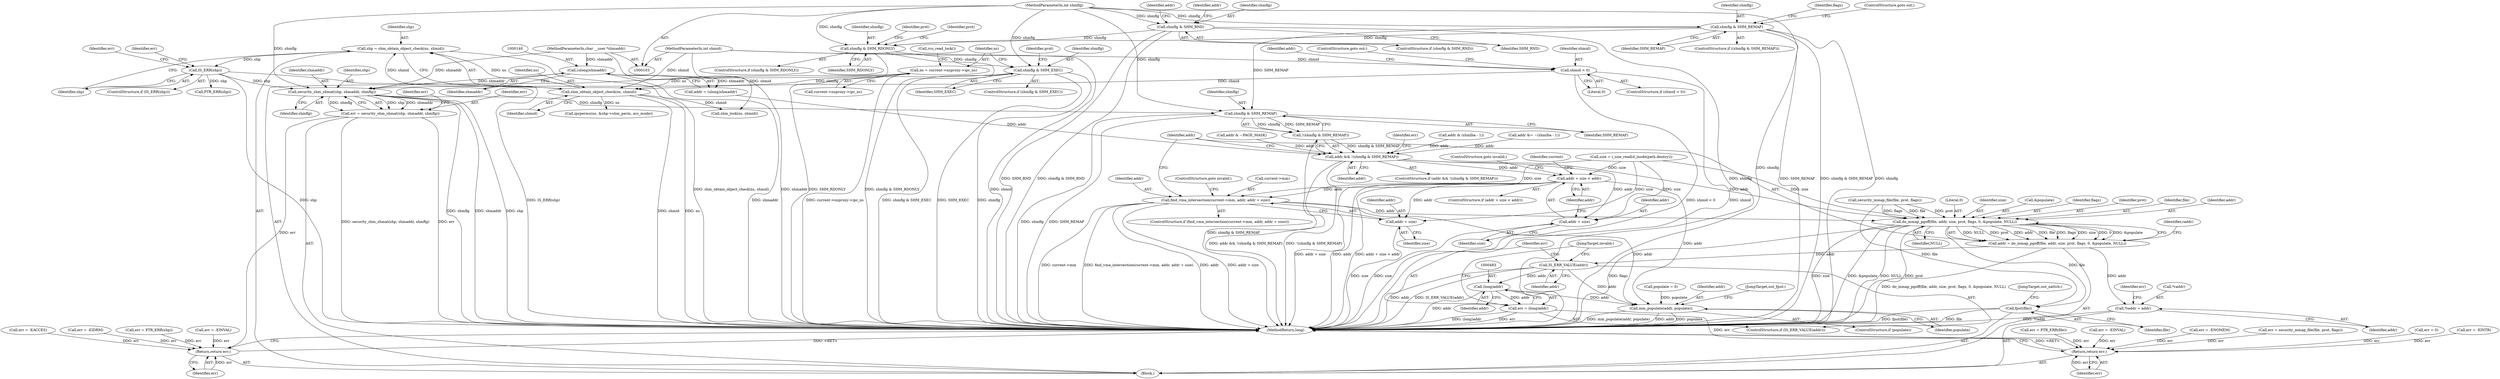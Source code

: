 digraph "0_linux_e1d35d4dc7f089e6c9c080d556feedf9c706f0c7@pointer" {
"1000260" [label="(Call,security_shm_shmat(shp, shmaddr, shmflg))"];
"1000237" [label="(Call,IS_ERR(shp))"];
"1000231" [label="(Call,shp = shm_obtain_object_check(ns, shmid))"];
"1000233" [label="(Call,shm_obtain_object_check(ns, shmid))"];
"1000223" [label="(Call,ns = current->nsproxy->ipc_ns)"];
"1000131" [label="(Call,shmid < 0)"];
"1000104" [label="(MethodParameterIn,int shmid)"];
"1000139" [label="(Call,(ulong)shmaddr)"];
"1000105" [label="(MethodParameterIn,char __user *shmaddr)"];
"1000213" [label="(Call,shmflg & SHM_EXEC)"];
"1000182" [label="(Call,shmflg & SHM_RDONLY)"];
"1000151" [label="(Call,shmflg & SHM_RND)"];
"1000106" [label="(MethodParameterIn,int shmflg)"];
"1000174" [label="(Call,shmflg & SHM_REMAP)"];
"1000258" [label="(Call,err = security_shm_shmat(shp, shmaddr, shmflg))"];
"1000538" [label="(Return,return err;)"];
"1000433" [label="(Call,shmflg & SHM_REMAP)"];
"1000432" [label="(Call,!(shmflg & SHM_REMAP))"];
"1000430" [label="(Call,addr && !(shmflg & SHM_REMAP))"];
"1000442" [label="(Call,addr + size < addr)"];
"1000449" [label="(Call,find_vma_intersection(current->mm, addr, addr + size))"];
"1000460" [label="(Call,do_mmap_pgoff(file, addr, size, prot, flags, 0, &populate, NULL))"];
"1000458" [label="(Call,addr = do_mmap_pgoff(file, addr, size, prot, flags, 0, &populate, NULL))"];
"1000470" [label="(Call,*raddr = addr)"];
"1000478" [label="(Call,IS_ERR_VALUE(addr))"];
"1000482" [label="(Call,(long)addr)"];
"1000480" [label="(Call,err = (long)addr)"];
"1000533" [label="(Return,return err;)"];
"1000495" [label="(Call,mm_populate(addr, populate))"];
"1000499" [label="(Call,fput(file))"];
"1000454" [label="(Call,addr + size)"];
"1000443" [label="(Call,addr + size)"];
"1000471" [label="(Call,*raddr)"];
"1000438" [label="(Identifier,err)"];
"1000474" [label="(Call,err = 0)"];
"1000246" [label="(Identifier,err)"];
"1000232" [label="(Identifier,shp)"];
"1000465" [label="(Identifier,flags)"];
"1000475" [label="(Identifier,err)"];
"1000262" [label="(Identifier,shmaddr)"];
"1000480" [label="(Call,err = (long)addr)"];
"1000126" [label="(Call,err = -EINVAL)"];
"1000213" [label="(Call,shmflg & SHM_EXEC)"];
"1000131" [label="(Call,shmid < 0)"];
"1000215" [label="(Identifier,SHM_EXEC)"];
"1000464" [label="(Identifier,prot)"];
"1000498" [label="(JumpTarget,out_fput:)"];
"1000245" [label="(Call,err = -EACCES)"];
"1000470" [label="(Call,*raddr = addr)"];
"1000263" [label="(Identifier,shmflg)"];
"1000139" [label="(Call,(ulong)shmaddr)"];
"1000495" [label="(Call,mm_populate(addr, populate))"];
"1000534" [label="(Identifier,err)"];
"1000163" [label="(Identifier,addr)"];
"1000455" [label="(Identifier,addr)"];
"1000224" [label="(Identifier,ns)"];
"1000429" [label="(ControlStructure,if (addr && !(shmflg & SHM_REMAP)))"];
"1000458" [label="(Call,addr = do_mmap_pgoff(file, addr, size, prot, flags, 0, &populate, NULL))"];
"1000461" [label="(Identifier,file)"];
"1000501" [label="(JumpTarget,out_nattch:)"];
"1000446" [label="(Identifier,addr)"];
"1000462" [label="(Identifier,addr)"];
"1000454" [label="(Call,addr + size)"];
"1000141" [label="(Identifier,shmaddr)"];
"1000183" [label="(Identifier,shmflg)"];
"1000155" [label="(Identifier,addr)"];
"1000473" [label="(Identifier,addr)"];
"1000493" [label="(ControlStructure,if (populate))"];
"1000176" [label="(Identifier,SHM_REMAP)"];
"1000485" [label="(JumpTarget,invalid:)"];
"1000223" [label="(Call,ns = current->nsproxy->ipc_ns)"];
"1000424" [label="(Call,err = -EINTR)"];
"1000539" [label="(Identifier,err)"];
"1000460" [label="(Call,do_mmap_pgoff(file, addr, size, prot, flags, 0, &populate, NULL))"];
"1000225" [label="(Call,current->nsproxy->ipc_ns)"];
"1000138" [label="(Identifier,addr)"];
"1000484" [label="(Identifier,addr)"];
"1000235" [label="(Identifier,shmid)"];
"1000260" [label="(Call,security_shm_shmat(shp, shmaddr, shmflg))"];
"1000481" [label="(Identifier,err)"];
"1000482" [label="(Call,(long)addr)"];
"1000237" [label="(Call,IS_ERR(shp))"];
"1000499" [label="(Call,fput(file))"];
"1000153" [label="(Identifier,SHM_RND)"];
"1000150" [label="(ControlStructure,if (shmflg & SHM_RND))"];
"1000144" [label="(Call,addr & (shmlba - 1))"];
"1000447" [label="(ControlStructure,goto invalid;)"];
"1000179" [label="(Identifier,flags)"];
"1000230" [label="(Call,rcu_read_lock())"];
"1000177" [label="(ControlStructure,goto out;)"];
"1000469" [label="(Identifier,NULL)"];
"1000434" [label="(Identifier,shmflg)"];
"1000433" [label="(Call,shmflg & SHM_REMAP)"];
"1000453" [label="(Identifier,addr)"];
"1000435" [label="(Identifier,SHM_REMAP)"];
"1000181" [label="(ControlStructure,if (shmflg & SHM_RDONLY))"];
"1000432" [label="(Call,!(shmflg & SHM_REMAP))"];
"1000497" [label="(Identifier,populate)"];
"1000154" [label="(Call,addr &= ~(shmlba - 1))"];
"1000236" [label="(ControlStructure,if (IS_ERR(shp)))"];
"1000109" [label="(Block,)"];
"1000443" [label="(Call,addr + size)"];
"1000510" [label="(Call,shm_lock(ns, shmid))"];
"1000408" [label="(Call,security_mmap_file(file, prot, flags))"];
"1000174" [label="(Call,shmflg & SHM_REMAP)"];
"1000451" [label="(Identifier,current)"];
"1000218" [label="(Identifier,prot)"];
"1000540" [label="(MethodReturn,long)"];
"1000173" [label="(ControlStructure,if ((shmflg & SHM_REMAP)))"];
"1000351" [label="(Call,err = PTR_ERR(file))"];
"1000450" [label="(Call,current->mm)"];
"1000105" [label="(MethodParameterIn,char __user *shmaddr)"];
"1000123" [label="(Call,populate = 0)"];
"1000134" [label="(ControlStructure,goto out;)"];
"1000137" [label="(Call,addr = (ulong)shmaddr)"];
"1000459" [label="(Identifier,addr)"];
"1000151" [label="(Call,shmflg & SHM_RND)"];
"1000175" [label="(Identifier,shmflg)"];
"1000250" [label="(Call,ipcperms(ns, &shp->shm_perm, acc_mode))"];
"1000285" [label="(Call,err = -EIDRM)"];
"1000198" [label="(Identifier,prot)"];
"1000184" [label="(Identifier,SHM_RDONLY)"];
"1000231" [label="(Call,shp = shm_obtain_object_check(ns, shmid))"];
"1000477" [label="(ControlStructure,if (IS_ERR_VALUE(addr)))"];
"1000456" [label="(Identifier,size)"];
"1000437" [label="(Call,err = -EINVAL)"];
"1000479" [label="(Identifier,addr)"];
"1000234" [label="(Identifier,ns)"];
"1000533" [label="(Return,return err;)"];
"1000431" [label="(Identifier,addr)"];
"1000104" [label="(MethodParameterIn,int shmid)"];
"1000182" [label="(Call,shmflg & SHM_RDONLY)"];
"1000466" [label="(Literal,0)"];
"1000259" [label="(Identifier,err)"];
"1000317" [label="(Call,err = -ENOMEM)"];
"1000238" [label="(Identifier,shp)"];
"1000152" [label="(Identifier,shmflg)"];
"1000430" [label="(Call,addr && !(shmflg & SHM_REMAP))"];
"1000496" [label="(Identifier,addr)"];
"1000538" [label="(Return,return err;)"];
"1000457" [label="(ControlStructure,goto invalid;)"];
"1000258" [label="(Call,err = security_shm_shmat(shp, shmaddr, shmflg))"];
"1000449" [label="(Call,find_vma_intersection(current->mm, addr, addr + size))"];
"1000233" [label="(Call,shm_obtain_object_check(ns, shmid))"];
"1000130" [label="(ControlStructure,if (shmid < 0))"];
"1000444" [label="(Identifier,addr)"];
"1000240" [label="(Call,err = PTR_ERR(shp))"];
"1000463" [label="(Identifier,size)"];
"1000448" [label="(ControlStructure,if (find_vma_intersection(current->mm, addr, addr + size)))"];
"1000133" [label="(Literal,0)"];
"1000162" [label="(Call,addr & ~PAGE_MASK)"];
"1000441" [label="(ControlStructure,if (addr + size < addr))"];
"1000132" [label="(Identifier,shmid)"];
"1000467" [label="(Call,&populate)"];
"1000478" [label="(Call,IS_ERR_VALUE(addr))"];
"1000242" [label="(Call,PTR_ERR(shp))"];
"1000406" [label="(Call,err = security_mmap_file(file, prot, flags))"];
"1000106" [label="(MethodParameterIn,int shmflg)"];
"1000265" [label="(Identifier,err)"];
"1000241" [label="(Identifier,err)"];
"1000212" [label="(ControlStructure,if (shmflg & SHM_EXEC))"];
"1000500" [label="(Identifier,file)"];
"1000304" [label="(Call,size = i_size_read(d_inode(path.dentry)))"];
"1000261" [label="(Identifier,shp)"];
"1000445" [label="(Identifier,size)"];
"1000472" [label="(Identifier,raddr)"];
"1000442" [label="(Call,addr + size < addr)"];
"1000214" [label="(Identifier,shmflg)"];
"1000187" [label="(Identifier,prot)"];
"1000260" -> "1000258"  [label="AST: "];
"1000260" -> "1000263"  [label="CFG: "];
"1000261" -> "1000260"  [label="AST: "];
"1000262" -> "1000260"  [label="AST: "];
"1000263" -> "1000260"  [label="AST: "];
"1000258" -> "1000260"  [label="CFG: "];
"1000260" -> "1000540"  [label="DDG: shmflg"];
"1000260" -> "1000540"  [label="DDG: shmaddr"];
"1000260" -> "1000540"  [label="DDG: shp"];
"1000260" -> "1000258"  [label="DDG: shp"];
"1000260" -> "1000258"  [label="DDG: shmaddr"];
"1000260" -> "1000258"  [label="DDG: shmflg"];
"1000237" -> "1000260"  [label="DDG: shp"];
"1000139" -> "1000260"  [label="DDG: shmaddr"];
"1000105" -> "1000260"  [label="DDG: shmaddr"];
"1000213" -> "1000260"  [label="DDG: shmflg"];
"1000106" -> "1000260"  [label="DDG: shmflg"];
"1000260" -> "1000433"  [label="DDG: shmflg"];
"1000237" -> "1000236"  [label="AST: "];
"1000237" -> "1000238"  [label="CFG: "];
"1000238" -> "1000237"  [label="AST: "];
"1000241" -> "1000237"  [label="CFG: "];
"1000246" -> "1000237"  [label="CFG: "];
"1000237" -> "1000540"  [label="DDG: IS_ERR(shp)"];
"1000237" -> "1000540"  [label="DDG: shp"];
"1000231" -> "1000237"  [label="DDG: shp"];
"1000237" -> "1000242"  [label="DDG: shp"];
"1000231" -> "1000109"  [label="AST: "];
"1000231" -> "1000233"  [label="CFG: "];
"1000232" -> "1000231"  [label="AST: "];
"1000233" -> "1000231"  [label="AST: "];
"1000238" -> "1000231"  [label="CFG: "];
"1000231" -> "1000540"  [label="DDG: shm_obtain_object_check(ns, shmid)"];
"1000233" -> "1000231"  [label="DDG: ns"];
"1000233" -> "1000231"  [label="DDG: shmid"];
"1000233" -> "1000235"  [label="CFG: "];
"1000234" -> "1000233"  [label="AST: "];
"1000235" -> "1000233"  [label="AST: "];
"1000233" -> "1000540"  [label="DDG: shmid"];
"1000233" -> "1000540"  [label="DDG: ns"];
"1000223" -> "1000233"  [label="DDG: ns"];
"1000131" -> "1000233"  [label="DDG: shmid"];
"1000104" -> "1000233"  [label="DDG: shmid"];
"1000233" -> "1000250"  [label="DDG: ns"];
"1000233" -> "1000510"  [label="DDG: shmid"];
"1000223" -> "1000109"  [label="AST: "];
"1000223" -> "1000225"  [label="CFG: "];
"1000224" -> "1000223"  [label="AST: "];
"1000225" -> "1000223"  [label="AST: "];
"1000230" -> "1000223"  [label="CFG: "];
"1000223" -> "1000540"  [label="DDG: current->nsproxy->ipc_ns"];
"1000131" -> "1000130"  [label="AST: "];
"1000131" -> "1000133"  [label="CFG: "];
"1000132" -> "1000131"  [label="AST: "];
"1000133" -> "1000131"  [label="AST: "];
"1000134" -> "1000131"  [label="CFG: "];
"1000138" -> "1000131"  [label="CFG: "];
"1000131" -> "1000540"  [label="DDG: shmid"];
"1000131" -> "1000540"  [label="DDG: shmid < 0"];
"1000104" -> "1000131"  [label="DDG: shmid"];
"1000104" -> "1000103"  [label="AST: "];
"1000104" -> "1000540"  [label="DDG: shmid"];
"1000104" -> "1000510"  [label="DDG: shmid"];
"1000139" -> "1000137"  [label="AST: "];
"1000139" -> "1000141"  [label="CFG: "];
"1000140" -> "1000139"  [label="AST: "];
"1000141" -> "1000139"  [label="AST: "];
"1000137" -> "1000139"  [label="CFG: "];
"1000139" -> "1000540"  [label="DDG: shmaddr"];
"1000139" -> "1000137"  [label="DDG: shmaddr"];
"1000105" -> "1000139"  [label="DDG: shmaddr"];
"1000105" -> "1000103"  [label="AST: "];
"1000105" -> "1000540"  [label="DDG: shmaddr"];
"1000213" -> "1000212"  [label="AST: "];
"1000213" -> "1000215"  [label="CFG: "];
"1000214" -> "1000213"  [label="AST: "];
"1000215" -> "1000213"  [label="AST: "];
"1000218" -> "1000213"  [label="CFG: "];
"1000224" -> "1000213"  [label="CFG: "];
"1000213" -> "1000540"  [label="DDG: shmflg"];
"1000213" -> "1000540"  [label="DDG: shmflg & SHM_EXEC"];
"1000213" -> "1000540"  [label="DDG: SHM_EXEC"];
"1000182" -> "1000213"  [label="DDG: shmflg"];
"1000106" -> "1000213"  [label="DDG: shmflg"];
"1000182" -> "1000181"  [label="AST: "];
"1000182" -> "1000184"  [label="CFG: "];
"1000183" -> "1000182"  [label="AST: "];
"1000184" -> "1000182"  [label="AST: "];
"1000187" -> "1000182"  [label="CFG: "];
"1000198" -> "1000182"  [label="CFG: "];
"1000182" -> "1000540"  [label="DDG: shmflg & SHM_RDONLY"];
"1000182" -> "1000540"  [label="DDG: SHM_RDONLY"];
"1000151" -> "1000182"  [label="DDG: shmflg"];
"1000174" -> "1000182"  [label="DDG: shmflg"];
"1000106" -> "1000182"  [label="DDG: shmflg"];
"1000151" -> "1000150"  [label="AST: "];
"1000151" -> "1000153"  [label="CFG: "];
"1000152" -> "1000151"  [label="AST: "];
"1000153" -> "1000151"  [label="AST: "];
"1000155" -> "1000151"  [label="CFG: "];
"1000163" -> "1000151"  [label="CFG: "];
"1000151" -> "1000540"  [label="DDG: shmflg & SHM_RND"];
"1000151" -> "1000540"  [label="DDG: shmflg"];
"1000151" -> "1000540"  [label="DDG: SHM_RND"];
"1000106" -> "1000151"  [label="DDG: shmflg"];
"1000106" -> "1000103"  [label="AST: "];
"1000106" -> "1000540"  [label="DDG: shmflg"];
"1000106" -> "1000174"  [label="DDG: shmflg"];
"1000106" -> "1000433"  [label="DDG: shmflg"];
"1000174" -> "1000173"  [label="AST: "];
"1000174" -> "1000176"  [label="CFG: "];
"1000175" -> "1000174"  [label="AST: "];
"1000176" -> "1000174"  [label="AST: "];
"1000177" -> "1000174"  [label="CFG: "];
"1000179" -> "1000174"  [label="CFG: "];
"1000174" -> "1000540"  [label="DDG: SHM_REMAP"];
"1000174" -> "1000540"  [label="DDG: shmflg & SHM_REMAP"];
"1000174" -> "1000540"  [label="DDG: shmflg"];
"1000174" -> "1000433"  [label="DDG: SHM_REMAP"];
"1000258" -> "1000109"  [label="AST: "];
"1000259" -> "1000258"  [label="AST: "];
"1000265" -> "1000258"  [label="CFG: "];
"1000258" -> "1000540"  [label="DDG: err"];
"1000258" -> "1000540"  [label="DDG: security_shm_shmat(shp, shmaddr, shmflg)"];
"1000258" -> "1000538"  [label="DDG: err"];
"1000538" -> "1000109"  [label="AST: "];
"1000538" -> "1000539"  [label="CFG: "];
"1000539" -> "1000538"  [label="AST: "];
"1000540" -> "1000538"  [label="CFG: "];
"1000538" -> "1000540"  [label="DDG: <RET>"];
"1000539" -> "1000538"  [label="DDG: err"];
"1000285" -> "1000538"  [label="DDG: err"];
"1000126" -> "1000538"  [label="DDG: err"];
"1000245" -> "1000538"  [label="DDG: err"];
"1000240" -> "1000538"  [label="DDG: err"];
"1000433" -> "1000432"  [label="AST: "];
"1000433" -> "1000435"  [label="CFG: "];
"1000434" -> "1000433"  [label="AST: "];
"1000435" -> "1000433"  [label="AST: "];
"1000432" -> "1000433"  [label="CFG: "];
"1000433" -> "1000540"  [label="DDG: shmflg"];
"1000433" -> "1000540"  [label="DDG: SHM_REMAP"];
"1000433" -> "1000432"  [label="DDG: shmflg"];
"1000433" -> "1000432"  [label="DDG: SHM_REMAP"];
"1000432" -> "1000430"  [label="AST: "];
"1000430" -> "1000432"  [label="CFG: "];
"1000432" -> "1000540"  [label="DDG: shmflg & SHM_REMAP"];
"1000432" -> "1000430"  [label="DDG: shmflg & SHM_REMAP"];
"1000430" -> "1000429"  [label="AST: "];
"1000430" -> "1000431"  [label="CFG: "];
"1000431" -> "1000430"  [label="AST: "];
"1000438" -> "1000430"  [label="CFG: "];
"1000459" -> "1000430"  [label="CFG: "];
"1000430" -> "1000540"  [label="DDG: !(shmflg & SHM_REMAP)"];
"1000430" -> "1000540"  [label="DDG: addr && !(shmflg & SHM_REMAP)"];
"1000154" -> "1000430"  [label="DDG: addr"];
"1000144" -> "1000430"  [label="DDG: addr"];
"1000137" -> "1000430"  [label="DDG: addr"];
"1000162" -> "1000430"  [label="DDG: addr"];
"1000430" -> "1000442"  [label="DDG: addr"];
"1000430" -> "1000443"  [label="DDG: addr"];
"1000430" -> "1000460"  [label="DDG: addr"];
"1000442" -> "1000441"  [label="AST: "];
"1000442" -> "1000446"  [label="CFG: "];
"1000443" -> "1000442"  [label="AST: "];
"1000446" -> "1000442"  [label="AST: "];
"1000447" -> "1000442"  [label="CFG: "];
"1000451" -> "1000442"  [label="CFG: "];
"1000442" -> "1000540"  [label="DDG: addr + size < addr"];
"1000442" -> "1000540"  [label="DDG: addr + size"];
"1000442" -> "1000540"  [label="DDG: addr"];
"1000304" -> "1000442"  [label="DDG: size"];
"1000442" -> "1000449"  [label="DDG: addr"];
"1000442" -> "1000454"  [label="DDG: addr"];
"1000442" -> "1000495"  [label="DDG: addr"];
"1000449" -> "1000448"  [label="AST: "];
"1000449" -> "1000454"  [label="CFG: "];
"1000450" -> "1000449"  [label="AST: "];
"1000453" -> "1000449"  [label="AST: "];
"1000454" -> "1000449"  [label="AST: "];
"1000457" -> "1000449"  [label="CFG: "];
"1000459" -> "1000449"  [label="CFG: "];
"1000449" -> "1000540"  [label="DDG: current->mm"];
"1000449" -> "1000540"  [label="DDG: find_vma_intersection(current->mm, addr, addr + size)"];
"1000449" -> "1000540"  [label="DDG: addr"];
"1000449" -> "1000540"  [label="DDG: addr + size"];
"1000304" -> "1000449"  [label="DDG: size"];
"1000449" -> "1000460"  [label="DDG: addr"];
"1000449" -> "1000495"  [label="DDG: addr"];
"1000460" -> "1000458"  [label="AST: "];
"1000460" -> "1000469"  [label="CFG: "];
"1000461" -> "1000460"  [label="AST: "];
"1000462" -> "1000460"  [label="AST: "];
"1000463" -> "1000460"  [label="AST: "];
"1000464" -> "1000460"  [label="AST: "];
"1000465" -> "1000460"  [label="AST: "];
"1000466" -> "1000460"  [label="AST: "];
"1000467" -> "1000460"  [label="AST: "];
"1000469" -> "1000460"  [label="AST: "];
"1000458" -> "1000460"  [label="CFG: "];
"1000460" -> "1000540"  [label="DDG: flags"];
"1000460" -> "1000540"  [label="DDG: size"];
"1000460" -> "1000540"  [label="DDG: &populate"];
"1000460" -> "1000540"  [label="DDG: NULL"];
"1000460" -> "1000540"  [label="DDG: prot"];
"1000460" -> "1000458"  [label="DDG: NULL"];
"1000460" -> "1000458"  [label="DDG: prot"];
"1000460" -> "1000458"  [label="DDG: addr"];
"1000460" -> "1000458"  [label="DDG: file"];
"1000460" -> "1000458"  [label="DDG: flags"];
"1000460" -> "1000458"  [label="DDG: size"];
"1000460" -> "1000458"  [label="DDG: 0"];
"1000460" -> "1000458"  [label="DDG: &populate"];
"1000408" -> "1000460"  [label="DDG: file"];
"1000408" -> "1000460"  [label="DDG: prot"];
"1000408" -> "1000460"  [label="DDG: flags"];
"1000304" -> "1000460"  [label="DDG: size"];
"1000460" -> "1000499"  [label="DDG: file"];
"1000458" -> "1000109"  [label="AST: "];
"1000459" -> "1000458"  [label="AST: "];
"1000472" -> "1000458"  [label="CFG: "];
"1000458" -> "1000540"  [label="DDG: do_mmap_pgoff(file, addr, size, prot, flags, 0, &populate, NULL)"];
"1000458" -> "1000470"  [label="DDG: addr"];
"1000458" -> "1000478"  [label="DDG: addr"];
"1000470" -> "1000109"  [label="AST: "];
"1000470" -> "1000473"  [label="CFG: "];
"1000471" -> "1000470"  [label="AST: "];
"1000473" -> "1000470"  [label="AST: "];
"1000475" -> "1000470"  [label="CFG: "];
"1000470" -> "1000540"  [label="DDG: *raddr"];
"1000478" -> "1000477"  [label="AST: "];
"1000478" -> "1000479"  [label="CFG: "];
"1000479" -> "1000478"  [label="AST: "];
"1000481" -> "1000478"  [label="CFG: "];
"1000485" -> "1000478"  [label="CFG: "];
"1000478" -> "1000540"  [label="DDG: addr"];
"1000478" -> "1000540"  [label="DDG: IS_ERR_VALUE(addr)"];
"1000478" -> "1000482"  [label="DDG: addr"];
"1000478" -> "1000495"  [label="DDG: addr"];
"1000482" -> "1000480"  [label="AST: "];
"1000482" -> "1000484"  [label="CFG: "];
"1000483" -> "1000482"  [label="AST: "];
"1000484" -> "1000482"  [label="AST: "];
"1000480" -> "1000482"  [label="CFG: "];
"1000482" -> "1000540"  [label="DDG: addr"];
"1000482" -> "1000480"  [label="DDG: addr"];
"1000482" -> "1000495"  [label="DDG: addr"];
"1000480" -> "1000477"  [label="AST: "];
"1000481" -> "1000480"  [label="AST: "];
"1000485" -> "1000480"  [label="CFG: "];
"1000480" -> "1000540"  [label="DDG: err"];
"1000480" -> "1000540"  [label="DDG: (long)addr"];
"1000480" -> "1000533"  [label="DDG: err"];
"1000533" -> "1000109"  [label="AST: "];
"1000533" -> "1000534"  [label="CFG: "];
"1000534" -> "1000533"  [label="AST: "];
"1000540" -> "1000533"  [label="CFG: "];
"1000533" -> "1000540"  [label="DDG: <RET>"];
"1000534" -> "1000533"  [label="DDG: err"];
"1000317" -> "1000533"  [label="DDG: err"];
"1000406" -> "1000533"  [label="DDG: err"];
"1000437" -> "1000533"  [label="DDG: err"];
"1000424" -> "1000533"  [label="DDG: err"];
"1000474" -> "1000533"  [label="DDG: err"];
"1000351" -> "1000533"  [label="DDG: err"];
"1000495" -> "1000493"  [label="AST: "];
"1000495" -> "1000497"  [label="CFG: "];
"1000496" -> "1000495"  [label="AST: "];
"1000497" -> "1000495"  [label="AST: "];
"1000498" -> "1000495"  [label="CFG: "];
"1000495" -> "1000540"  [label="DDG: addr"];
"1000495" -> "1000540"  [label="DDG: populate"];
"1000495" -> "1000540"  [label="DDG: mm_populate(addr, populate)"];
"1000123" -> "1000495"  [label="DDG: populate"];
"1000499" -> "1000109"  [label="AST: "];
"1000499" -> "1000500"  [label="CFG: "];
"1000500" -> "1000499"  [label="AST: "];
"1000501" -> "1000499"  [label="CFG: "];
"1000499" -> "1000540"  [label="DDG: fput(file)"];
"1000499" -> "1000540"  [label="DDG: file"];
"1000408" -> "1000499"  [label="DDG: file"];
"1000454" -> "1000456"  [label="CFG: "];
"1000455" -> "1000454"  [label="AST: "];
"1000456" -> "1000454"  [label="AST: "];
"1000454" -> "1000540"  [label="DDG: size"];
"1000304" -> "1000454"  [label="DDG: size"];
"1000443" -> "1000445"  [label="CFG: "];
"1000444" -> "1000443"  [label="AST: "];
"1000445" -> "1000443"  [label="AST: "];
"1000446" -> "1000443"  [label="CFG: "];
"1000443" -> "1000540"  [label="DDG: size"];
"1000304" -> "1000443"  [label="DDG: size"];
}
